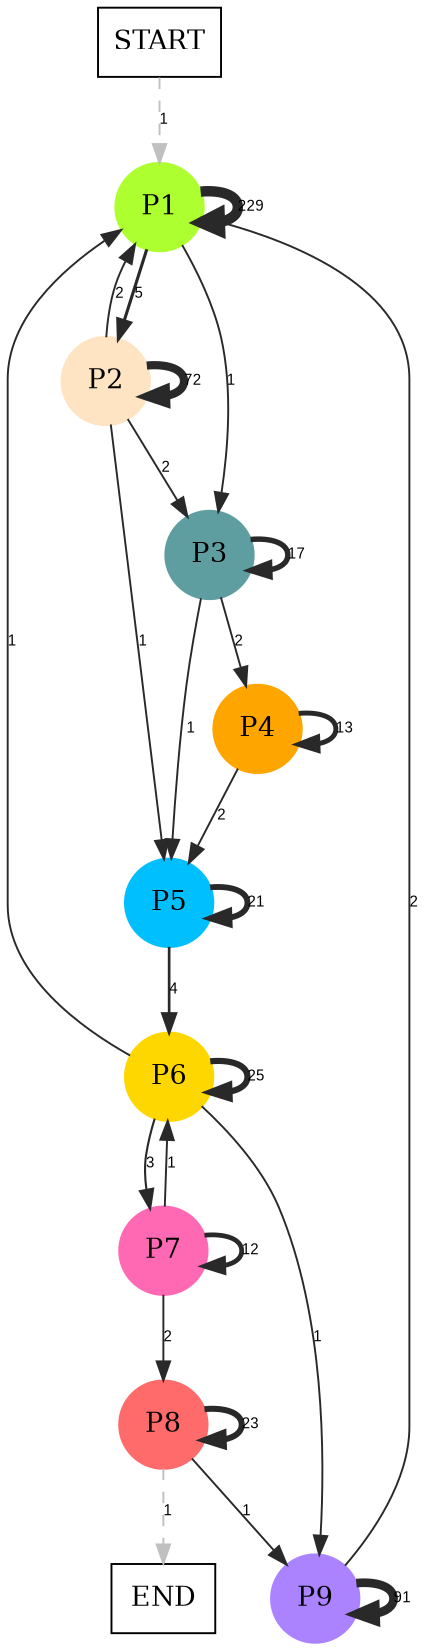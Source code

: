 digraph graphname {
	dpi = 150
	size="16,11!";
	margin = 0;
"P1" [shape=circle, color=greenyellow, style=filled]"P2" [shape=circle, color=bisque, style=filled]"P3" [shape=circle, color=cadetblue, style=filled]"P5" [shape=circle, color=deepskyblue, style=filled]"P6" [shape=circle, color=gold, style=filled]"P4" [shape=circle, color=orange, style=filled]"P7" [shape=circle, color=hotpink, style=filled]"P8" [shape=circle, color=indianred1, style=filled]"P9" [shape=circle, color=mediumpurple1, style=filled]"START" [shape=box, fillcolor=white, style=filled, color=black]"END" [shape=box, fillcolor=white, style=filled, color=black]"P1" -> "P1" [ color=grey16 penwidth = "5.43372200355424"label ="229" labelfloat=false fontname="Arial" fontsize=8]
"P1" -> "P2" [ color=grey16 penwidth = "1.6094379124341003"label ="5" labelfloat=false fontname="Arial" fontsize=8]
"P1" -> "P3" [ color=grey16 penwidth = "1"label ="1" labelfloat=false fontname="Arial" fontsize=8]
"P2" -> "P1" [ color=grey16 penwidth = "1"label ="2" labelfloat=false fontname="Arial" fontsize=8]
"P2" -> "P2" [ color=grey16 penwidth = "4.276666119016055"label ="72" labelfloat=false fontname="Arial" fontsize=8]
"P2" -> "P3" [ color=grey16 penwidth = "1"label ="2" labelfloat=false fontname="Arial" fontsize=8]
"P2" -> "P5" [ color=grey16 penwidth = "1"label ="1" labelfloat=false fontname="Arial" fontsize=8]
"P3" -> "P3" [ color=grey16 penwidth = "2.833213344056216"label ="17" labelfloat=false fontname="Arial" fontsize=8]
"P3" -> "P5" [ color=grey16 penwidth = "1"label ="1" labelfloat=false fontname="Arial" fontsize=8]
"P3" -> "P4" [ color=grey16 penwidth = "1"label ="2" labelfloat=false fontname="Arial" fontsize=8]
"P5" -> "P5" [ color=grey16 penwidth = "3.044522437723423"label ="21" labelfloat=false fontname="Arial" fontsize=8]
"P5" -> "P6" [ color=grey16 penwidth = "1.3862943611198906"label ="4" labelfloat=false fontname="Arial" fontsize=8]
"P6" -> "P1" [ color=grey16 penwidth = "1"label ="1" labelfloat=false fontname="Arial" fontsize=8]
"P6" -> "P6" [ color=grey16 penwidth = "3.2188758248682006"label ="25" labelfloat=false fontname="Arial" fontsize=8]
"P6" -> "P7" [ color=grey16 penwidth = "1.0986122886681098"label ="3" labelfloat=false fontname="Arial" fontsize=8]
"P6" -> "P9" [ color=grey16 penwidth = "1"label ="1" labelfloat=false fontname="Arial" fontsize=8]
"P4" -> "P5" [ color=grey16 penwidth = "1"label ="2" labelfloat=false fontname="Arial" fontsize=8]
"P4" -> "P4" [ color=grey16 penwidth = "2.5649493574615367"label ="13" labelfloat=false fontname="Arial" fontsize=8]
"P7" -> "P6" [ color=grey16 penwidth = "1"label ="1" labelfloat=false fontname="Arial" fontsize=8]
"P7" -> "P7" [ color=grey16 penwidth = "2.4849066497880004"label ="12" labelfloat=false fontname="Arial" fontsize=8]
"P7" -> "P8" [ color=grey16 penwidth = "1"label ="2" labelfloat=false fontname="Arial" fontsize=8]
"P8" -> "P8" [ color=grey16 penwidth = "3.1354942159291497"label ="23" labelfloat=false fontname="Arial" fontsize=8]
"P8" -> "P9" [ color=grey16 penwidth = "1"label ="1" labelfloat=false fontname="Arial" fontsize=8]
"P8" -> "END" [ style = dashed color=grey label ="1" labelfloat=false fontname="Arial" fontsize=8]
"P9" -> "P1" [ color=grey16 penwidth = "1"label ="2" labelfloat=false fontname="Arial" fontsize=8]
"P9" -> "P9" [ color=grey16 penwidth = "4.51085950651685"label ="91" labelfloat=false fontname="Arial" fontsize=8]
"START" -> "P1" [ style = dashed color=grey label ="1" labelfloat=false fontname="Arial" fontsize=8]
}